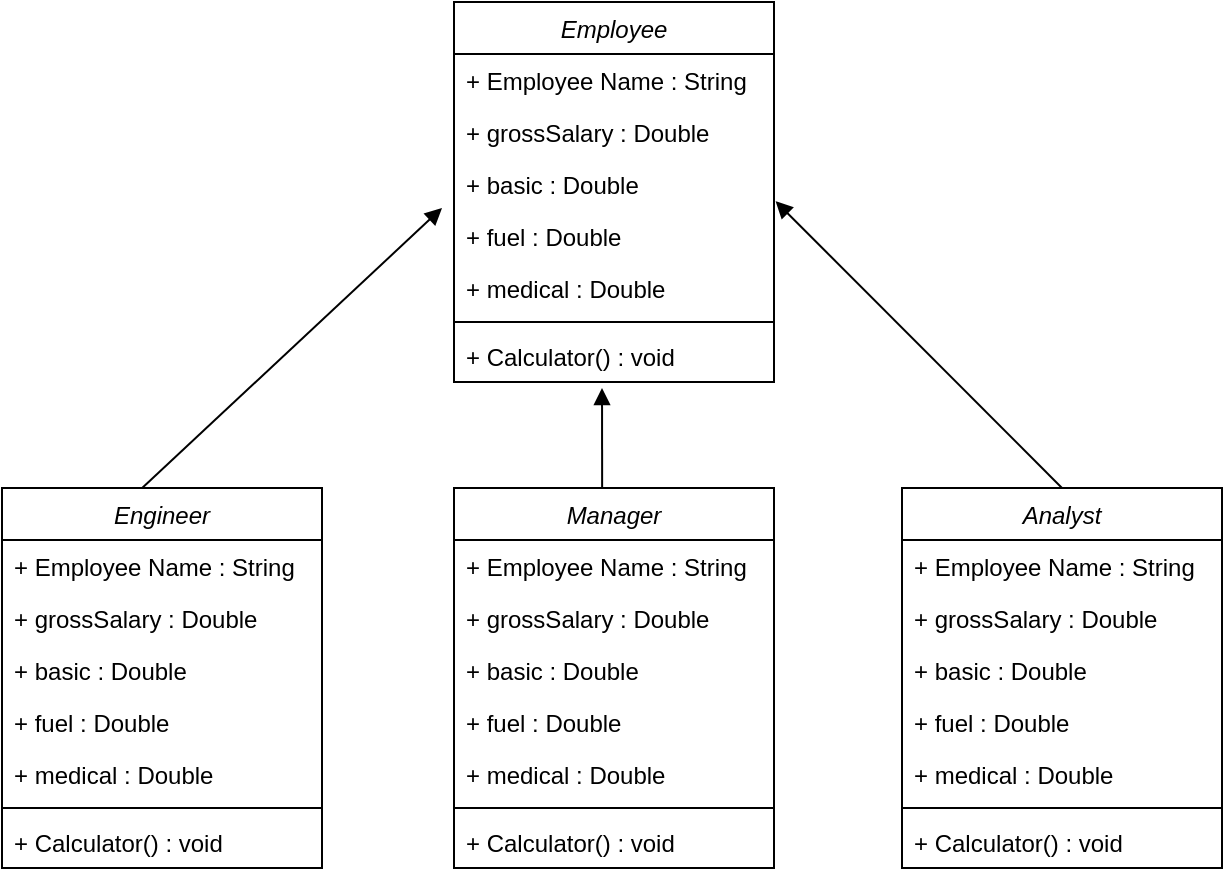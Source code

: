 <mxfile version="20.0.4" type="device"><diagram id="C5RBs43oDa-KdzZeNtuy" name="Page-1"><mxGraphModel dx="1038" dy="579" grid="0" gridSize="10" guides="1" tooltips="1" connect="1" arrows="1" fold="1" page="1" pageScale="1" pageWidth="827" pageHeight="1169" background="none" math="0" shadow="0"><root><mxCell id="WIyWlLk6GJQsqaUBKTNV-0"/><mxCell id="WIyWlLk6GJQsqaUBKTNV-1" parent="WIyWlLk6GJQsqaUBKTNV-0"/><mxCell id="zkfFHV4jXpPFQw0GAbJ--0" value="Employee" style="swimlane;fontStyle=2;align=center;verticalAlign=top;childLayout=stackLayout;horizontal=1;startSize=26;horizontalStack=0;resizeParent=1;resizeLast=0;collapsible=1;marginBottom=0;rounded=0;shadow=0;strokeWidth=1;" parent="WIyWlLk6GJQsqaUBKTNV-1" vertex="1"><mxGeometry x="346" y="117" width="160" height="190" as="geometry"><mxRectangle x="230" y="140" width="160" height="26" as="alternateBounds"/></mxGeometry></mxCell><mxCell id="zkfFHV4jXpPFQw0GAbJ--1" value="+ Employee Name : String" style="text;align=left;verticalAlign=top;spacingLeft=4;spacingRight=4;overflow=hidden;rotatable=0;points=[[0,0.5],[1,0.5]];portConstraint=eastwest;" parent="zkfFHV4jXpPFQw0GAbJ--0" vertex="1"><mxGeometry y="26" width="160" height="26" as="geometry"/></mxCell><mxCell id="zkfFHV4jXpPFQw0GAbJ--2" value="+ grossSalary : Double" style="text;align=left;verticalAlign=top;spacingLeft=4;spacingRight=4;overflow=hidden;rotatable=0;points=[[0,0.5],[1,0.5]];portConstraint=eastwest;rounded=0;shadow=0;html=0;" parent="zkfFHV4jXpPFQw0GAbJ--0" vertex="1"><mxGeometry y="52" width="160" height="26" as="geometry"/></mxCell><mxCell id="944SsYu9GJKxnEMdA9Gu-5" value="+ basic : Double" style="text;align=left;verticalAlign=top;spacingLeft=4;spacingRight=4;overflow=hidden;rotatable=0;points=[[0,0.5],[1,0.5]];portConstraint=eastwest;rounded=0;shadow=0;html=0;" parent="zkfFHV4jXpPFQw0GAbJ--0" vertex="1"><mxGeometry y="78" width="160" height="26" as="geometry"/></mxCell><mxCell id="944SsYu9GJKxnEMdA9Gu-6" value="+ fuel : Double" style="text;align=left;verticalAlign=top;spacingLeft=4;spacingRight=4;overflow=hidden;rotatable=0;points=[[0,0.5],[1,0.5]];portConstraint=eastwest;rounded=0;shadow=0;html=0;" parent="zkfFHV4jXpPFQw0GAbJ--0" vertex="1"><mxGeometry y="104" width="160" height="26" as="geometry"/></mxCell><mxCell id="944SsYu9GJKxnEMdA9Gu-7" value="+ medical : Double" style="text;align=left;verticalAlign=top;spacingLeft=4;spacingRight=4;overflow=hidden;rotatable=0;points=[[0,0.5],[1,0.5]];portConstraint=eastwest;rounded=0;shadow=0;html=0;" parent="zkfFHV4jXpPFQw0GAbJ--0" vertex="1"><mxGeometry y="130" width="160" height="26" as="geometry"/></mxCell><mxCell id="zkfFHV4jXpPFQw0GAbJ--4" value="" style="line;html=1;strokeWidth=1;align=left;verticalAlign=middle;spacingTop=-1;spacingLeft=3;spacingRight=3;rotatable=0;labelPosition=right;points=[];portConstraint=eastwest;" parent="zkfFHV4jXpPFQw0GAbJ--0" vertex="1"><mxGeometry y="156" width="160" height="8" as="geometry"/></mxCell><mxCell id="zkfFHV4jXpPFQw0GAbJ--5" value="+ Calculator() : void" style="text;align=left;verticalAlign=top;spacingLeft=4;spacingRight=4;overflow=hidden;rotatable=0;points=[[0,0.5],[1,0.5]];portConstraint=eastwest;" parent="zkfFHV4jXpPFQw0GAbJ--0" vertex="1"><mxGeometry y="164" width="160" height="26" as="geometry"/></mxCell><mxCell id="zmWLkIHBfT9-aw2029rC-14" value="" style="html=1;verticalAlign=bottom;endArrow=block;rounded=0;exitX=0.438;exitY=0;exitDx=0;exitDy=0;exitPerimeter=0;" parent="WIyWlLk6GJQsqaUBKTNV-1" source="944SsYu9GJKxnEMdA9Gu-8" edge="1"><mxGeometry x="0.25" y="40" width="80" relative="1" as="geometry"><mxPoint x="186" y="327" as="sourcePoint"/><mxPoint x="340" y="220" as="targetPoint"/><mxPoint as="offset"/></mxGeometry></mxCell><mxCell id="zmWLkIHBfT9-aw2029rC-15" value="" style="html=1;verticalAlign=bottom;endArrow=block;rounded=0;exitX=0.463;exitY=0;exitDx=0;exitDy=0;exitPerimeter=0;" parent="WIyWlLk6GJQsqaUBKTNV-1" source="944SsYu9GJKxnEMdA9Gu-16" edge="1"><mxGeometry x="0.25" y="40" width="80" relative="1" as="geometry"><mxPoint x="426" y="327" as="sourcePoint"/><mxPoint x="420" y="310" as="targetPoint"/><mxPoint as="offset"/></mxGeometry></mxCell><mxCell id="zmWLkIHBfT9-aw2029rC-16" value="" style="html=1;verticalAlign=bottom;endArrow=block;rounded=0;exitX=0.5;exitY=0;exitDx=0;exitDy=0;entryX=1.005;entryY=-0.169;entryDx=0;entryDy=0;entryPerimeter=0;" parent="WIyWlLk6GJQsqaUBKTNV-1" source="944SsYu9GJKxnEMdA9Gu-24" target="944SsYu9GJKxnEMdA9Gu-6" edge="1"><mxGeometry x="0.25" y="40" width="80" relative="1" as="geometry"><mxPoint x="666" y="327" as="sourcePoint"/><mxPoint x="366" y="202" as="targetPoint"/><mxPoint as="offset"/></mxGeometry></mxCell><mxCell id="944SsYu9GJKxnEMdA9Gu-8" value="Engineer" style="swimlane;fontStyle=2;align=center;verticalAlign=top;childLayout=stackLayout;horizontal=1;startSize=26;horizontalStack=0;resizeParent=1;resizeLast=0;collapsible=1;marginBottom=0;rounded=0;shadow=0;strokeWidth=1;" parent="WIyWlLk6GJQsqaUBKTNV-1" vertex="1"><mxGeometry x="120" y="360" width="160" height="190" as="geometry"><mxRectangle x="230" y="140" width="160" height="26" as="alternateBounds"/></mxGeometry></mxCell><mxCell id="944SsYu9GJKxnEMdA9Gu-9" value="+ Employee Name : String" style="text;align=left;verticalAlign=top;spacingLeft=4;spacingRight=4;overflow=hidden;rotatable=0;points=[[0,0.5],[1,0.5]];portConstraint=eastwest;" parent="944SsYu9GJKxnEMdA9Gu-8" vertex="1"><mxGeometry y="26" width="160" height="26" as="geometry"/></mxCell><mxCell id="944SsYu9GJKxnEMdA9Gu-10" value="+ grossSalary : Double" style="text;align=left;verticalAlign=top;spacingLeft=4;spacingRight=4;overflow=hidden;rotatable=0;points=[[0,0.5],[1,0.5]];portConstraint=eastwest;rounded=0;shadow=0;html=0;" parent="944SsYu9GJKxnEMdA9Gu-8" vertex="1"><mxGeometry y="52" width="160" height="26" as="geometry"/></mxCell><mxCell id="944SsYu9GJKxnEMdA9Gu-11" value="+ basic : Double" style="text;align=left;verticalAlign=top;spacingLeft=4;spacingRight=4;overflow=hidden;rotatable=0;points=[[0,0.5],[1,0.5]];portConstraint=eastwest;rounded=0;shadow=0;html=0;" parent="944SsYu9GJKxnEMdA9Gu-8" vertex="1"><mxGeometry y="78" width="160" height="26" as="geometry"/></mxCell><mxCell id="944SsYu9GJKxnEMdA9Gu-12" value="+ fuel : Double" style="text;align=left;verticalAlign=top;spacingLeft=4;spacingRight=4;overflow=hidden;rotatable=0;points=[[0,0.5],[1,0.5]];portConstraint=eastwest;rounded=0;shadow=0;html=0;" parent="944SsYu9GJKxnEMdA9Gu-8" vertex="1"><mxGeometry y="104" width="160" height="26" as="geometry"/></mxCell><mxCell id="944SsYu9GJKxnEMdA9Gu-13" value="+ medical : Double" style="text;align=left;verticalAlign=top;spacingLeft=4;spacingRight=4;overflow=hidden;rotatable=0;points=[[0,0.5],[1,0.5]];portConstraint=eastwest;rounded=0;shadow=0;html=0;" parent="944SsYu9GJKxnEMdA9Gu-8" vertex="1"><mxGeometry y="130" width="160" height="26" as="geometry"/></mxCell><mxCell id="944SsYu9GJKxnEMdA9Gu-14" value="" style="line;html=1;strokeWidth=1;align=left;verticalAlign=middle;spacingTop=-1;spacingLeft=3;spacingRight=3;rotatable=0;labelPosition=right;points=[];portConstraint=eastwest;" parent="944SsYu9GJKxnEMdA9Gu-8" vertex="1"><mxGeometry y="156" width="160" height="8" as="geometry"/></mxCell><mxCell id="944SsYu9GJKxnEMdA9Gu-15" value="+ Calculator() : void" style="text;align=left;verticalAlign=top;spacingLeft=4;spacingRight=4;overflow=hidden;rotatable=0;points=[[0,0.5],[1,0.5]];portConstraint=eastwest;" parent="944SsYu9GJKxnEMdA9Gu-8" vertex="1"><mxGeometry y="164" width="160" height="26" as="geometry"/></mxCell><mxCell id="944SsYu9GJKxnEMdA9Gu-16" value="Manager" style="swimlane;fontStyle=2;align=center;verticalAlign=top;childLayout=stackLayout;horizontal=1;startSize=26;horizontalStack=0;resizeParent=1;resizeLast=0;collapsible=1;marginBottom=0;rounded=0;shadow=0;strokeWidth=1;" parent="WIyWlLk6GJQsqaUBKTNV-1" vertex="1"><mxGeometry x="346" y="360" width="160" height="190" as="geometry"><mxRectangle x="230" y="140" width="160" height="26" as="alternateBounds"/></mxGeometry></mxCell><mxCell id="944SsYu9GJKxnEMdA9Gu-17" value="+ Employee Name : String" style="text;align=left;verticalAlign=top;spacingLeft=4;spacingRight=4;overflow=hidden;rotatable=0;points=[[0,0.5],[1,0.5]];portConstraint=eastwest;" parent="944SsYu9GJKxnEMdA9Gu-16" vertex="1"><mxGeometry y="26" width="160" height="26" as="geometry"/></mxCell><mxCell id="944SsYu9GJKxnEMdA9Gu-18" value="+ grossSalary : Double" style="text;align=left;verticalAlign=top;spacingLeft=4;spacingRight=4;overflow=hidden;rotatable=0;points=[[0,0.5],[1,0.5]];portConstraint=eastwest;rounded=0;shadow=0;html=0;" parent="944SsYu9GJKxnEMdA9Gu-16" vertex="1"><mxGeometry y="52" width="160" height="26" as="geometry"/></mxCell><mxCell id="944SsYu9GJKxnEMdA9Gu-19" value="+ basic : Double" style="text;align=left;verticalAlign=top;spacingLeft=4;spacingRight=4;overflow=hidden;rotatable=0;points=[[0,0.5],[1,0.5]];portConstraint=eastwest;rounded=0;shadow=0;html=0;" parent="944SsYu9GJKxnEMdA9Gu-16" vertex="1"><mxGeometry y="78" width="160" height="26" as="geometry"/></mxCell><mxCell id="944SsYu9GJKxnEMdA9Gu-20" value="+ fuel : Double" style="text;align=left;verticalAlign=top;spacingLeft=4;spacingRight=4;overflow=hidden;rotatable=0;points=[[0,0.5],[1,0.5]];portConstraint=eastwest;rounded=0;shadow=0;html=0;" parent="944SsYu9GJKxnEMdA9Gu-16" vertex="1"><mxGeometry y="104" width="160" height="26" as="geometry"/></mxCell><mxCell id="944SsYu9GJKxnEMdA9Gu-21" value="+ medical : Double" style="text;align=left;verticalAlign=top;spacingLeft=4;spacingRight=4;overflow=hidden;rotatable=0;points=[[0,0.5],[1,0.5]];portConstraint=eastwest;rounded=0;shadow=0;html=0;" parent="944SsYu9GJKxnEMdA9Gu-16" vertex="1"><mxGeometry y="130" width="160" height="26" as="geometry"/></mxCell><mxCell id="944SsYu9GJKxnEMdA9Gu-22" value="" style="line;html=1;strokeWidth=1;align=left;verticalAlign=middle;spacingTop=-1;spacingLeft=3;spacingRight=3;rotatable=0;labelPosition=right;points=[];portConstraint=eastwest;" parent="944SsYu9GJKxnEMdA9Gu-16" vertex="1"><mxGeometry y="156" width="160" height="8" as="geometry"/></mxCell><mxCell id="944SsYu9GJKxnEMdA9Gu-23" value="+ Calculator() : void" style="text;align=left;verticalAlign=top;spacingLeft=4;spacingRight=4;overflow=hidden;rotatable=0;points=[[0,0.5],[1,0.5]];portConstraint=eastwest;" parent="944SsYu9GJKxnEMdA9Gu-16" vertex="1"><mxGeometry y="164" width="160" height="26" as="geometry"/></mxCell><mxCell id="944SsYu9GJKxnEMdA9Gu-24" value="Analyst" style="swimlane;fontStyle=2;align=center;verticalAlign=top;childLayout=stackLayout;horizontal=1;startSize=26;horizontalStack=0;resizeParent=1;resizeLast=0;collapsible=1;marginBottom=0;rounded=0;shadow=0;strokeWidth=1;" parent="WIyWlLk6GJQsqaUBKTNV-1" vertex="1"><mxGeometry x="570" y="360" width="160" height="190" as="geometry"><mxRectangle x="230" y="140" width="160" height="26" as="alternateBounds"/></mxGeometry></mxCell><mxCell id="944SsYu9GJKxnEMdA9Gu-25" value="+ Employee Name : String" style="text;align=left;verticalAlign=top;spacingLeft=4;spacingRight=4;overflow=hidden;rotatable=0;points=[[0,0.5],[1,0.5]];portConstraint=eastwest;" parent="944SsYu9GJKxnEMdA9Gu-24" vertex="1"><mxGeometry y="26" width="160" height="26" as="geometry"/></mxCell><mxCell id="944SsYu9GJKxnEMdA9Gu-26" value="+ grossSalary : Double" style="text;align=left;verticalAlign=top;spacingLeft=4;spacingRight=4;overflow=hidden;rotatable=0;points=[[0,0.5],[1,0.5]];portConstraint=eastwest;rounded=0;shadow=0;html=0;" parent="944SsYu9GJKxnEMdA9Gu-24" vertex="1"><mxGeometry y="52" width="160" height="26" as="geometry"/></mxCell><mxCell id="944SsYu9GJKxnEMdA9Gu-27" value="+ basic : Double" style="text;align=left;verticalAlign=top;spacingLeft=4;spacingRight=4;overflow=hidden;rotatable=0;points=[[0,0.5],[1,0.5]];portConstraint=eastwest;rounded=0;shadow=0;html=0;" parent="944SsYu9GJKxnEMdA9Gu-24" vertex="1"><mxGeometry y="78" width="160" height="26" as="geometry"/></mxCell><mxCell id="944SsYu9GJKxnEMdA9Gu-28" value="+ fuel : Double" style="text;align=left;verticalAlign=top;spacingLeft=4;spacingRight=4;overflow=hidden;rotatable=0;points=[[0,0.5],[1,0.5]];portConstraint=eastwest;rounded=0;shadow=0;html=0;" parent="944SsYu9GJKxnEMdA9Gu-24" vertex="1"><mxGeometry y="104" width="160" height="26" as="geometry"/></mxCell><mxCell id="944SsYu9GJKxnEMdA9Gu-29" value="+ medical : Double" style="text;align=left;verticalAlign=top;spacingLeft=4;spacingRight=4;overflow=hidden;rotatable=0;points=[[0,0.5],[1,0.5]];portConstraint=eastwest;rounded=0;shadow=0;html=0;" parent="944SsYu9GJKxnEMdA9Gu-24" vertex="1"><mxGeometry y="130" width="160" height="26" as="geometry"/></mxCell><mxCell id="944SsYu9GJKxnEMdA9Gu-30" value="" style="line;html=1;strokeWidth=1;align=left;verticalAlign=middle;spacingTop=-1;spacingLeft=3;spacingRight=3;rotatable=0;labelPosition=right;points=[];portConstraint=eastwest;" parent="944SsYu9GJKxnEMdA9Gu-24" vertex="1"><mxGeometry y="156" width="160" height="8" as="geometry"/></mxCell><mxCell id="944SsYu9GJKxnEMdA9Gu-31" value="+ Calculator() : void" style="text;align=left;verticalAlign=top;spacingLeft=4;spacingRight=4;overflow=hidden;rotatable=0;points=[[0,0.5],[1,0.5]];portConstraint=eastwest;" parent="944SsYu9GJKxnEMdA9Gu-24" vertex="1"><mxGeometry y="164" width="160" height="26" as="geometry"/></mxCell></root></mxGraphModel></diagram></mxfile>